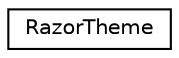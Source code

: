 digraph G
{
  edge [fontname="Helvetica",fontsize="10",labelfontname="Helvetica",labelfontsize="10"];
  node [fontname="Helvetica",fontsize="10",shape=record];
  rankdir=LR;
  Node1 [label="RazorTheme",height=0.2,width=0.4,color="black", fillcolor="white", style="filled",URL="$classRazorTheme.html"];
}
